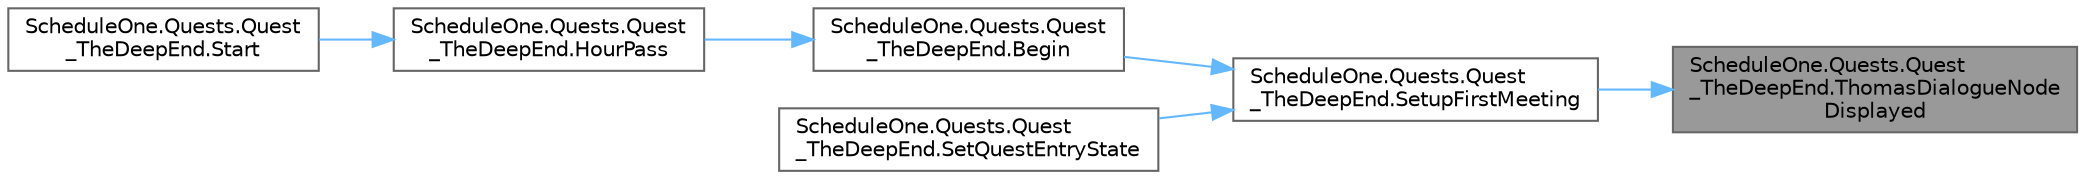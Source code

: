 digraph "ScheduleOne.Quests.Quest_TheDeepEnd.ThomasDialogueNodeDisplayed"
{
 // LATEX_PDF_SIZE
  bgcolor="transparent";
  edge [fontname=Helvetica,fontsize=10,labelfontname=Helvetica,labelfontsize=10];
  node [fontname=Helvetica,fontsize=10,shape=box,height=0.2,width=0.4];
  rankdir="RL";
  Node1 [id="Node000001",label="ScheduleOne.Quests.Quest\l_TheDeepEnd.ThomasDialogueNode\lDisplayed",height=0.2,width=0.4,color="gray40", fillcolor="grey60", style="filled", fontcolor="black",tooltip=" "];
  Node1 -> Node2 [id="edge1_Node000001_Node000002",dir="back",color="steelblue1",style="solid",tooltip=" "];
  Node2 [id="Node000002",label="ScheduleOne.Quests.Quest\l_TheDeepEnd.SetupFirstMeeting",height=0.2,width=0.4,color="grey40", fillcolor="white", style="filled",URL="$class_schedule_one_1_1_quests_1_1_quest___the_deep_end.html#a8b777fcd327bd351000c9169d543fb40",tooltip=" "];
  Node2 -> Node3 [id="edge2_Node000002_Node000003",dir="back",color="steelblue1",style="solid",tooltip=" "];
  Node3 [id="Node000003",label="ScheduleOne.Quests.Quest\l_TheDeepEnd.Begin",height=0.2,width=0.4,color="grey40", fillcolor="white", style="filled",URL="$class_schedule_one_1_1_quests_1_1_quest___the_deep_end.html#a1557ede519ebba61f7485d5c43c60472",tooltip=" "];
  Node3 -> Node4 [id="edge3_Node000003_Node000004",dir="back",color="steelblue1",style="solid",tooltip=" "];
  Node4 [id="Node000004",label="ScheduleOne.Quests.Quest\l_TheDeepEnd.HourPass",height=0.2,width=0.4,color="grey40", fillcolor="white", style="filled",URL="$class_schedule_one_1_1_quests_1_1_quest___the_deep_end.html#a80068fdffa46abfa98058fe972c2cc17",tooltip=" "];
  Node4 -> Node5 [id="edge4_Node000004_Node000005",dir="back",color="steelblue1",style="solid",tooltip=" "];
  Node5 [id="Node000005",label="ScheduleOne.Quests.Quest\l_TheDeepEnd.Start",height=0.2,width=0.4,color="grey40", fillcolor="white", style="filled",URL="$class_schedule_one_1_1_quests_1_1_quest___the_deep_end.html#aca5912b1fd614493d164e30df623460f",tooltip=" "];
  Node2 -> Node6 [id="edge5_Node000002_Node000006",dir="back",color="steelblue1",style="solid",tooltip=" "];
  Node6 [id="Node000006",label="ScheduleOne.Quests.Quest\l_TheDeepEnd.SetQuestEntryState",height=0.2,width=0.4,color="grey40", fillcolor="white", style="filled",URL="$class_schedule_one_1_1_quests_1_1_quest___the_deep_end.html#ae050e981273a6b0167c028af2e726424",tooltip=" "];
}
